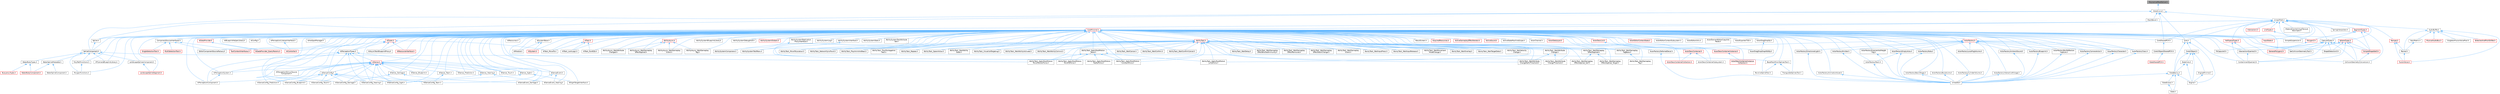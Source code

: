 digraph "PolynomialRootSolver.h"
{
 // INTERACTIVE_SVG=YES
 // LATEX_PDF_SIZE
  bgcolor="transparent";
  edge [fontname=Helvetica,fontsize=10,labelfontname=Helvetica,labelfontsize=10];
  node [fontname=Helvetica,fontsize=10,shape=box,height=0.2,width=0.4];
  Node1 [id="Node000001",label="PolynomialRootSolver.h",height=0.2,width=0.4,color="gray40", fillcolor="grey60", style="filled", fontcolor="black",tooltip=" "];
  Node1 -> Node2 [id="edge1_Node000001_Node000002",dir="back",color="steelblue1",style="solid",tooltip=" "];
  Node2 [id="Node000002",label="InterpCurve.h",height=0.2,width=0.4,color="grey40", fillcolor="white", style="filled",URL="$d2/d1c/InterpCurve_8h.html",tooltip=" "];
  Node2 -> Node3 [id="edge2_Node000002_Node000003",dir="back",color="steelblue1",style="solid",tooltip=" "];
  Node3 [id="Node000003",label="Core.h",height=0.2,width=0.4,color="grey40", fillcolor="white", style="filled",URL="$d6/dd7/Core_8h.html",tooltip=" "];
  Node3 -> Node4 [id="edge3_Node000003_Node000004",dir="back",color="steelblue1",style="solid",tooltip=" "];
  Node4 [id="Node000004",label="CoreUObject.h",height=0.2,width=0.4,color="grey40", fillcolor="white", style="filled",URL="$d0/ded/CoreUObject_8h.html",tooltip=" "];
  Node4 -> Node5 [id="edge4_Node000004_Node000005",dir="back",color="steelblue1",style="solid",tooltip=" "];
  Node5 [id="Node000005",label="Engine.h",height=0.2,width=0.4,color="grey40", fillcolor="white", style="filled",URL="$d1/d34/Public_2Engine_8h.html",tooltip=" "];
  Node4 -> Node6 [id="edge5_Node000004_Node000006",dir="back",color="steelblue1",style="solid",tooltip=" "];
  Node6 [id="Node000006",label="EngineMinimal.h",height=0.2,width=0.4,color="grey40", fillcolor="white", style="filled",URL="$d0/d2c/EngineMinimal_8h.html",tooltip=" "];
  Node6 -> Node5 [id="edge6_Node000006_Node000005",dir="back",color="steelblue1",style="solid",tooltip=" "];
  Node4 -> Node7 [id="edge7_Node000004_Node000007",dir="back",color="steelblue1",style="solid",tooltip=" "];
  Node7 [id="Node000007",label="SlateBasics.h",height=0.2,width=0.4,color="grey40", fillcolor="white", style="filled",URL="$da/d2f/SlateBasics_8h.html",tooltip=" "];
  Node7 -> Node5 [id="edge8_Node000007_Node000005",dir="back",color="steelblue1",style="solid",tooltip=" "];
  Node7 -> Node8 [id="edge9_Node000007_Node000008",dir="back",color="steelblue1",style="solid",tooltip=" "];
  Node8 [id="Node000008",label="Slate.h",height=0.2,width=0.4,color="grey40", fillcolor="white", style="filled",URL="$d2/dc0/Slate_8h.html",tooltip=" "];
  Node7 -> Node9 [id="edge10_Node000007_Node000009",dir="back",color="steelblue1",style="solid",tooltip=" "];
  Node9 [id="Node000009",label="SlateExtras.h",height=0.2,width=0.4,color="grey40", fillcolor="white", style="filled",URL="$d8/dec/SlateExtras_8h.html",tooltip=" "];
  Node9 -> Node8 [id="edge11_Node000009_Node000008",dir="back",color="steelblue1",style="solid",tooltip=" "];
  Node7 -> Node10 [id="edge12_Node000007_Node000010",dir="back",color="steelblue1",style="solid",tooltip=" "];
  Node10 [id="Node000010",label="UnrealEd.h",height=0.2,width=0.4,color="grey40", fillcolor="white", style="filled",URL="$d2/d5f/UnrealEd_8h.html",tooltip=" "];
  Node4 -> Node11 [id="edge13_Node000004_Node000011",dir="back",color="steelblue1",style="solid",tooltip=" "];
  Node11 [id="Node000011",label="SlateCore.h",height=0.2,width=0.4,color="grey40", fillcolor="white", style="filled",URL="$dc/d03/SlateCore_8h.html",tooltip=" "];
  Node11 -> Node5 [id="edge14_Node000011_Node000005",dir="back",color="steelblue1",style="solid",tooltip=" "];
  Node11 -> Node7 [id="edge15_Node000011_Node000007",dir="back",color="steelblue1",style="solid",tooltip=" "];
  Node3 -> Node5 [id="edge16_Node000003_Node000005",dir="back",color="steelblue1",style="solid",tooltip=" "];
  Node3 -> Node7 [id="edge17_Node000003_Node000007",dir="back",color="steelblue1",style="solid",tooltip=" "];
  Node2 -> Node12 [id="edge18_Node000002_Node000012",dir="back",color="steelblue1",style="solid",tooltip=" "];
  Node12 [id="Node000012",label="CoreSharedPCH.h",height=0.2,width=0.4,color="grey40", fillcolor="white", style="filled",URL="$d8/de5/CoreSharedPCH_8h.html",tooltip=" "];
  Node12 -> Node13 [id="edge19_Node000012_Node000013",dir="back",color="steelblue1",style="solid",tooltip=" "];
  Node13 [id="Node000013",label="CoreUObjectSharedPCH.h",height=0.2,width=0.4,color="grey40", fillcolor="white", style="filled",URL="$de/d2f/CoreUObjectSharedPCH_8h.html",tooltip=" "];
  Node13 -> Node14 [id="edge20_Node000013_Node000014",dir="back",color="steelblue1",style="solid",tooltip=" "];
  Node14 [id="Node000014",label="SlateSharedPCH.h",height=0.2,width=0.4,color="red", fillcolor="#FFF0F0", style="filled",URL="$d1/dfc/SlateSharedPCH_8h.html",tooltip=" "];
  Node2 -> Node17 [id="edge21_Node000002_Node000017",dir="back",color="steelblue1",style="solid",tooltip=" "];
  Node17 [id="Node000017",label="MeshBevel.h",height=0.2,width=0.4,color="grey40", fillcolor="white", style="filled",URL="$de/d89/MeshBevel_8h.html",tooltip=" "];
  Node2 -> Node18 [id="edge22_Node000002_Node000018",dir="back",color="steelblue1",style="solid",tooltip=" "];
  Node18 [id="Node000018",label="Spline.h",height=0.2,width=0.4,color="grey40", fillcolor="white", style="filled",URL="$dc/d67/Spline_8h.html",tooltip=" "];
  Node18 -> Node19 [id="edge23_Node000018_Node000019",dir="back",color="steelblue1",style="solid",tooltip=" "];
  Node19 [id="Node000019",label="SplineComponent.h",height=0.2,width=0.4,color="grey40", fillcolor="white", style="filled",URL="$d3/d00/SplineComponent_8h.html",tooltip=" "];
  Node19 -> Node20 [id="edge24_Node000019_Node000020",dir="back",color="steelblue1",style="solid",tooltip=" "];
  Node20 [id="Node000020",label="BaseMeshFromSplinesTool.h",height=0.2,width=0.4,color="grey40", fillcolor="white", style="filled",URL="$da/d31/BaseMeshFromSplinesTool_8h.html",tooltip=" "];
  Node20 -> Node21 [id="edge25_Node000020_Node000021",dir="back",color="steelblue1",style="solid",tooltip=" "];
  Node21 [id="Node000021",label="RevolveSplineTool.h",height=0.2,width=0.4,color="grey40", fillcolor="white", style="filled",URL="$d3/d36/RevolveSplineTool_8h.html",tooltip=" "];
  Node20 -> Node22 [id="edge26_Node000020_Node000022",dir="back",color="steelblue1",style="solid",tooltip=" "];
  Node22 [id="Node000022",label="TriangulateSplinesTool.h",height=0.2,width=0.4,color="grey40", fillcolor="white", style="filled",URL="$d9/de6/TriangulateSplinesTool_8h.html",tooltip=" "];
  Node19 -> Node23 [id="edge27_Node000019_Node000023",dir="back",color="steelblue1",style="solid",tooltip=" "];
  Node23 [id="Node000023",label="LandscapeSplinesComponent.h",height=0.2,width=0.4,color="grey40", fillcolor="white", style="filled",URL="$d4/d7e/LandscapeSplinesComponent_8h.html",tooltip=" "];
  Node23 -> Node24 [id="edge28_Node000023_Node000024",dir="back",color="steelblue1",style="solid",tooltip=" "];
  Node24 [id="Node000024",label="LandscapeSplineSegment.h",height=0.2,width=0.4,color="red", fillcolor="#FFF0F0", style="filled",URL="$d4/d8d/LandscapeSplineSegment_8h.html",tooltip=" "];
  Node19 -> Node26 [id="edge29_Node000019_Node000026",dir="back",color="steelblue1",style="solid",tooltip=" "];
  Node26 [id="Node000026",label="PolyPathFunctions.h",height=0.2,width=0.4,color="grey40", fillcolor="white", style="filled",URL="$d6/d49/PolyPathFunctions_8h.html",tooltip=" "];
  Node26 -> Node27 [id="edge30_Node000026_Node000027",dir="back",color="steelblue1",style="solid",tooltip=" "];
  Node27 [id="Node000027",label="PolygonFunctions.h",height=0.2,width=0.4,color="grey40", fillcolor="white", style="filled",URL="$de/d54/PolygonFunctions_8h.html",tooltip=" "];
  Node19 -> Node27 [id="edge31_Node000019_Node000027",dir="back",color="steelblue1",style="solid",tooltip=" "];
  Node19 -> Node28 [id="edge32_Node000019_Node000028",dir="back",color="steelblue1",style="solid",tooltip=" "];
  Node28 [id="Node000028",label="VPCameraBlueprintLibrary.h",height=0.2,width=0.4,color="grey40", fillcolor="white", style="filled",URL="$dc/dae/VPCameraBlueprintLibrary_8h.html",tooltip=" "];
  Node19 -> Node29 [id="edge33_Node000019_Node000029",dir="back",color="steelblue1",style="solid",tooltip=" "];
  Node29 [id="Node000029",label="WaterBodyTypes.h",height=0.2,width=0.4,color="grey40", fillcolor="white", style="filled",URL="$d6/d20/WaterBodyTypes_8h.html",tooltip=" "];
  Node29 -> Node30 [id="edge34_Node000029_Node000030",dir="back",color="steelblue1",style="solid",tooltip=" "];
  Node30 [id="Node000030",label="BuoyancyTypes.h",height=0.2,width=0.4,color="red", fillcolor="#FFF0F0", style="filled",URL="$d1/d80/BuoyancyTypes_8h.html",tooltip=" "];
  Node29 -> Node34 [id="edge35_Node000029_Node000034",dir="back",color="steelblue1",style="solid",tooltip=" "];
  Node34 [id="Node000034",label="WaterBodyComponent.h",height=0.2,width=0.4,color="red", fillcolor="#FFF0F0", style="filled",URL="$db/d59/WaterBodyComponent_8h.html",tooltip=" "];
  Node19 -> Node47 [id="edge36_Node000019_Node000047",dir="back",color="steelblue1",style="solid",tooltip=" "];
  Node47 [id="Node000047",label="WaterSplineMetadata.h",height=0.2,width=0.4,color="grey40", fillcolor="white", style="filled",URL="$d5/dd8/WaterSplineMetadata_8h.html",tooltip=" "];
  Node47 -> Node34 [id="edge37_Node000047_Node000034",dir="back",color="steelblue1",style="solid",tooltip=" "];
  Node47 -> Node48 [id="edge38_Node000047_Node000048",dir="back",color="steelblue1",style="solid",tooltip=" "];
  Node48 [id="Node000048",label="WaterSplineComponent.h",height=0.2,width=0.4,color="grey40", fillcolor="white", style="filled",URL="$dc/d9a/WaterSplineComponent_8h.html",tooltip=" "];
  Node2 -> Node19 [id="edge39_Node000002_Node000019",dir="back",color="steelblue1",style="solid",tooltip=" "];
  Node2 -> Node49 [id="edge40_Node000002_Node000049",dir="back",color="steelblue1",style="solid",tooltip=" "];
  Node49 [id="Node000049",label="UnrealMath.h",height=0.2,width=0.4,color="grey40", fillcolor="white", style="filled",URL="$d8/db2/UnrealMath_8h.html",tooltip=" "];
  Node49 -> Node50 [id="edge41_Node000049_Node000050",dir="back",color="steelblue1",style="solid",tooltip=" "];
  Node50 [id="Node000050",label="AudioBuffer.h",height=0.2,width=0.4,color="grey40", fillcolor="white", style="filled",URL="$d7/da7/AudioBuffer_8h.html",tooltip=" "];
  Node50 -> Node51 [id="edge42_Node000050_Node000051",dir="back",color="steelblue1",style="solid",tooltip=" "];
  Node51 [id="Node000051",label="FusionVoice.h",height=0.2,width=0.4,color="red", fillcolor="#FFF0F0", style="filled",URL="$d2/dca/FusionVoice_8h.html",tooltip=" "];
  Node50 -> Node54 [id="edge43_Node000050_Node000054",dir="back",color="steelblue1",style="solid",tooltip=" "];
  Node54 [id="Node000054",label="GainMatrix.h",height=0.2,width=0.4,color="grey40", fillcolor="white", style="filled",URL="$d0/d14/GainMatrix_8h.html",tooltip=" "];
  Node54 -> Node55 [id="edge44_Node000054_Node000055",dir="back",color="steelblue1",style="solid",tooltip=" "];
  Node55 [id="Node000055",label="Panner.h",height=0.2,width=0.4,color="grey40", fillcolor="white", style="filled",URL="$dc/dea/Panner_8h.html",tooltip=" "];
  Node55 -> Node51 [id="edge45_Node000055_Node000051",dir="back",color="steelblue1",style="solid",tooltip=" "];
  Node50 -> Node56 [id="edge46_Node000050_Node000056",dir="back",color="steelblue1",style="solid",tooltip=" "];
  Node56 [id="Node000056",label="MusicalAudioBus.h",height=0.2,width=0.4,color="red", fillcolor="#FFF0F0", style="filled",URL="$d4/d5c/MusicalAudioBus_8h.html",tooltip=" "];
  Node50 -> Node55 [id="edge47_Node000050_Node000055",dir="back",color="steelblue1",style="solid",tooltip=" "];
  Node50 -> Node53 [id="edge48_Node000050_Node000053",dir="back",color="steelblue1",style="solid",tooltip=" "];
  Node53 [id="Node000053",label="SingletonFusionVoicePool.h",height=0.2,width=0.4,color="grey40", fillcolor="white", style="filled",URL="$d3/da3/SingletonFusionVoicePool_8h.html",tooltip=" "];
  Node50 -> Node59 [id="edge49_Node000050_Node000059",dir="back",color="steelblue1",style="solid",tooltip=" "];
  Node59 [id="Node000059",label="StretcherAndPitchShifter.h",height=0.2,width=0.4,color="red", fillcolor="#FFF0F0", style="filled",URL="$da/d13/StretcherAndPitchShifter_8h.html",tooltip=" "];
  Node49 -> Node64 [id="edge50_Node000049_Node000064",dir="back",color="steelblue1",style="solid",tooltip=" "];
  Node64 [id="Node000064",label="CapsuleTypes.h",height=0.2,width=0.4,color="grey40", fillcolor="white", style="filled",URL="$de/dcd/CapsuleTypes_8h.html",tooltip=" "];
  Node64 -> Node65 [id="edge51_Node000064_Node000065",dir="back",color="steelblue1",style="solid",tooltip=" "];
  Node65 [id="Node000065",label="CollisionGeometryConversion.h",height=0.2,width=0.4,color="grey40", fillcolor="white", style="filled",URL="$df/d0d/CollisionGeometryConversion_8h.html",tooltip=" "];
  Node64 -> Node66 [id="edge52_Node000064_Node000066",dir="back",color="steelblue1",style="solid",tooltip=" "];
  Node66 [id="Node000066",label="ContainmentQueries3.h",height=0.2,width=0.4,color="grey40", fillcolor="white", style="filled",URL="$d5/dc8/ContainmentQueries3_8h.html",tooltip=" "];
  Node64 -> Node67 [id="edge53_Node000064_Node000067",dir="back",color="steelblue1",style="solid",tooltip=" "];
  Node67 [id="Node000067",label="FitCapsule3.h",height=0.2,width=0.4,color="grey40", fillcolor="white", style="filled",URL="$d7/d15/FitCapsule3_8h.html",tooltip=" "];
  Node64 -> Node68 [id="edge54_Node000064_Node000068",dir="back",color="steelblue1",style="solid",tooltip=" "];
  Node68 [id="Node000068",label="IntersectionQueries3.h",height=0.2,width=0.4,color="grey40", fillcolor="white", style="filled",URL="$d6/d34/IntersectionQueries3_8h.html",tooltip=" "];
  Node68 -> Node66 [id="edge55_Node000068_Node000066",dir="back",color="steelblue1",style="solid",tooltip=" "];
  Node64 -> Node69 [id="edge56_Node000064_Node000069",dir="back",color="steelblue1",style="solid",tooltip=" "];
  Node69 [id="Node000069",label="SetCollisionGeometryTool.h",height=0.2,width=0.4,color="grey40", fillcolor="white", style="filled",URL="$d0/de6/SetCollisionGeometryTool_8h.html",tooltip=" "];
  Node64 -> Node70 [id="edge57_Node000064_Node000070",dir="back",color="steelblue1",style="solid",tooltip=" "];
  Node70 [id="Node000070",label="ShapeDetection3.h",height=0.2,width=0.4,color="grey40", fillcolor="white", style="filled",URL="$de/d18/ShapeDetection3_8h.html",tooltip=" "];
  Node64 -> Node71 [id="edge58_Node000064_Node000071",dir="back",color="steelblue1",style="solid",tooltip=" "];
  Node71 [id="Node000071",label="SimpleShapeSet3.h",height=0.2,width=0.4,color="red", fillcolor="#FFF0F0", style="filled",URL="$dc/ddb/SimpleShapeSet3_8h.html",tooltip=" "];
  Node71 -> Node65 [id="edge59_Node000071_Node000065",dir="back",color="steelblue1",style="solid",tooltip=" "];
  Node49 -> Node94 [id="edge60_Node000049_Node000094",dir="back",color="steelblue1",style="solid",tooltip=" "];
  Node94 [id="Node000094",label="ComponentSourceInterfaces.h",height=0.2,width=0.4,color="grey40", fillcolor="white", style="filled",URL="$d0/d45/ComponentSourceInterfaces_8h.html",tooltip=" "];
  Node94 -> Node95 [id="edge61_Node000094_Node000095",dir="back",color="steelblue1",style="solid",tooltip=" "];
  Node95 [id="Node000095",label="EditorComponentSourceFactory.h",height=0.2,width=0.4,color="grey40", fillcolor="white", style="filled",URL="$d4/d35/EditorComponentSourceFactory_8h.html",tooltip=" "];
  Node94 -> Node96 [id="edge62_Node000094_Node000096",dir="back",color="steelblue1",style="solid",tooltip=" "];
  Node96 [id="Node000096",label="MultiSelectionTool.h",height=0.2,width=0.4,color="red", fillcolor="#FFF0F0", style="filled",URL="$d6/dc9/MultiSelectionTool_8h.html",tooltip=" "];
  Node94 -> Node121 [id="edge63_Node000094_Node000121",dir="back",color="steelblue1",style="solid",tooltip=" "];
  Node121 [id="Node000121",label="SingleSelectionTool.h",height=0.2,width=0.4,color="red", fillcolor="#FFF0F0", style="filled",URL="$de/def/SingleSelectionTool_8h.html",tooltip=" "];
  Node94 -> Node161 [id="edge64_Node000094_Node000161",dir="back",color="steelblue1",style="solid",tooltip=" "];
  Node161 [id="Node000161",label="ToolContextInterfaces.h",height=0.2,width=0.4,color="red", fillcolor="#FFF0F0", style="filled",URL="$dd/d61/ToolContextInterfaces_8h.html",tooltip=" "];
  Node49 -> Node3 [id="edge65_Node000049_Node000003",dir="back",color="steelblue1",style="solid",tooltip=" "];
  Node49 -> Node315 [id="edge66_Node000049_Node000315",dir="back",color="steelblue1",style="solid",tooltip=" "];
  Node315 [id="Node000315",label="CoreMinimal.h",height=0.2,width=0.4,color="red", fillcolor="#FFF0F0", style="filled",URL="$d7/d67/CoreMinimal_8h.html",tooltip=" "];
  Node315 -> Node316 [id="edge67_Node000315_Node000316",dir="back",color="steelblue1",style="solid",tooltip=" "];
  Node316 [id="Node000316",label="AIAsyncTaskBlueprintProxy.h",height=0.2,width=0.4,color="grey40", fillcolor="white", style="filled",URL="$db/d07/AIAsyncTaskBlueprintProxy_8h.html",tooltip=" "];
  Node315 -> Node317 [id="edge68_Node000315_Node000317",dir="back",color="steelblue1",style="solid",tooltip=" "];
  Node317 [id="Node000317",label="AIBlueprintHelperLibrary.h",height=0.2,width=0.4,color="grey40", fillcolor="white", style="filled",URL="$dc/d00/AIBlueprintHelperLibrary_8h.html",tooltip=" "];
  Node315 -> Node318 [id="edge69_Node000315_Node000318",dir="back",color="steelblue1",style="solid",tooltip=" "];
  Node318 [id="Node000318",label="AIConfig.h",height=0.2,width=0.4,color="grey40", fillcolor="white", style="filled",URL="$da/da3/AIConfig_8h.html",tooltip=" "];
  Node315 -> Node319 [id="edge70_Node000315_Node000319",dir="back",color="steelblue1",style="solid",tooltip=" "];
  Node319 [id="Node000319",label="AIController.h",height=0.2,width=0.4,color="red", fillcolor="#FFF0F0", style="filled",URL="$d7/dd8/AIController_8h.html",tooltip=" "];
  Node315 -> Node322 [id="edge71_Node000315_Node000322",dir="back",color="steelblue1",style="solid",tooltip=" "];
  Node322 [id="Node000322",label="AIDataProvider.h",height=0.2,width=0.4,color="red", fillcolor="#FFF0F0", style="filled",URL="$dd/d5b/AIDataProvider_8h.html",tooltip=" "];
  Node322 -> Node323 [id="edge72_Node000322_Node000323",dir="back",color="steelblue1",style="solid",tooltip=" "];
  Node323 [id="Node000323",label="AIDataProvider_QueryParams.h",height=0.2,width=0.4,color="red", fillcolor="#FFF0F0", style="filled",URL="$d3/dd9/AIDataProvider__QueryParams_8h.html",tooltip=" "];
  Node315 -> Node323 [id="edge73_Node000315_Node000323",dir="back",color="steelblue1",style="solid",tooltip=" "];
  Node315 -> Node333 [id="edge74_Node000315_Node000333",dir="back",color="steelblue1",style="solid",tooltip=" "];
  Node333 [id="Node000333",label="AIHotSpotManager.h",height=0.2,width=0.4,color="grey40", fillcolor="white", style="filled",URL="$da/d1d/AIHotSpotManager_8h.html",tooltip=" "];
  Node315 -> Node334 [id="edge75_Node000315_Node000334",dir="back",color="steelblue1",style="solid",tooltip=" "];
  Node334 [id="Node000334",label="AIModule.h",height=0.2,width=0.4,color="grey40", fillcolor="white", style="filled",URL="$d9/df1/AIModule_8h.html",tooltip=" "];
  Node315 -> Node335 [id="edge76_Node000315_Node000335",dir="back",color="steelblue1",style="solid",tooltip=" "];
  Node335 [id="Node000335",label="AIPerceptionComponent.h",height=0.2,width=0.4,color="grey40", fillcolor="white", style="filled",URL="$d6/d0a/AIPerceptionComponent_8h.html",tooltip=" "];
  Node315 -> Node336 [id="edge77_Node000315_Node000336",dir="back",color="steelblue1",style="solid",tooltip=" "];
  Node336 [id="Node000336",label="AIPerceptionListenerInterface.h",height=0.2,width=0.4,color="grey40", fillcolor="white", style="filled",URL="$d4/dd7/AIPerceptionListenerInterface_8h.html",tooltip=" "];
  Node336 -> Node319 [id="edge78_Node000336_Node000319",dir="back",color="steelblue1",style="solid",tooltip=" "];
  Node315 -> Node337 [id="edge79_Node000315_Node000337",dir="back",color="steelblue1",style="solid",tooltip=" "];
  Node337 [id="Node000337",label="AIPerceptionStimuliSource\lComponent.h",height=0.2,width=0.4,color="grey40", fillcolor="white", style="filled",URL="$df/da3/AIPerceptionStimuliSourceComponent_8h.html",tooltip=" "];
  Node315 -> Node338 [id="edge80_Node000315_Node000338",dir="back",color="steelblue1",style="solid",tooltip=" "];
  Node338 [id="Node000338",label="AIPerceptionSystem.h",height=0.2,width=0.4,color="grey40", fillcolor="white", style="filled",URL="$d0/d08/AIPerceptionSystem_8h.html",tooltip=" "];
  Node338 -> Node335 [id="edge81_Node000338_Node000335",dir="back",color="steelblue1",style="solid",tooltip=" "];
  Node315 -> Node339 [id="edge82_Node000315_Node000339",dir="back",color="steelblue1",style="solid",tooltip=" "];
  Node339 [id="Node000339",label="AIPerceptionTypes.h",height=0.2,width=0.4,color="grey40", fillcolor="white", style="filled",URL="$de/d00/AIPerceptionTypes_8h.html",tooltip=" "];
  Node339 -> Node335 [id="edge83_Node000339_Node000335",dir="back",color="steelblue1",style="solid",tooltip=" "];
  Node339 -> Node338 [id="edge84_Node000339_Node000338",dir="back",color="steelblue1",style="solid",tooltip=" "];
  Node339 -> Node340 [id="edge85_Node000339_Node000340",dir="back",color="steelblue1",style="solid",tooltip=" "];
  Node340 [id="Node000340",label="AISense.h",height=0.2,width=0.4,color="red", fillcolor="#FFF0F0", style="filled",URL="$d3/dbd/AISense_8h.html",tooltip=" "];
  Node340 -> Node335 [id="edge86_Node000340_Node000335",dir="back",color="steelblue1",style="solid",tooltip=" "];
  Node340 -> Node337 [id="edge87_Node000340_Node000337",dir="back",color="steelblue1",style="solid",tooltip=" "];
  Node340 -> Node338 [id="edge88_Node000340_Node000338",dir="back",color="steelblue1",style="solid",tooltip=" "];
  Node340 -> Node341 [id="edge89_Node000340_Node000341",dir="back",color="steelblue1",style="solid",tooltip=" "];
  Node341 [id="Node000341",label="AISenseConfig.h",height=0.2,width=0.4,color="grey40", fillcolor="white", style="filled",URL="$d4/d73/AISenseConfig_8h.html",tooltip=" "];
  Node341 -> Node342 [id="edge90_Node000341_Node000342",dir="back",color="steelblue1",style="solid",tooltip=" "];
  Node342 [id="Node000342",label="AISenseConfig_Blueprint.h",height=0.2,width=0.4,color="grey40", fillcolor="white", style="filled",URL="$d7/ddf/AISenseConfig__Blueprint_8h.html",tooltip=" "];
  Node341 -> Node343 [id="edge91_Node000341_Node000343",dir="back",color="steelblue1",style="solid",tooltip=" "];
  Node343 [id="Node000343",label="AISenseConfig_Damage.h",height=0.2,width=0.4,color="grey40", fillcolor="white", style="filled",URL="$d4/d13/AISenseConfig__Damage_8h.html",tooltip=" "];
  Node341 -> Node344 [id="edge92_Node000341_Node000344",dir="back",color="steelblue1",style="solid",tooltip=" "];
  Node344 [id="Node000344",label="AISenseConfig_Hearing.h",height=0.2,width=0.4,color="grey40", fillcolor="white", style="filled",URL="$df/d81/AISenseConfig__Hearing_8h.html",tooltip=" "];
  Node341 -> Node345 [id="edge93_Node000341_Node000345",dir="back",color="steelblue1",style="solid",tooltip=" "];
  Node345 [id="Node000345",label="AISenseConfig_Prediction.h",height=0.2,width=0.4,color="grey40", fillcolor="white", style="filled",URL="$d2/d6e/AISenseConfig__Prediction_8h.html",tooltip=" "];
  Node341 -> Node346 [id="edge94_Node000341_Node000346",dir="back",color="steelblue1",style="solid",tooltip=" "];
  Node346 [id="Node000346",label="AISenseConfig_Sight.h",height=0.2,width=0.4,color="grey40", fillcolor="white", style="filled",URL="$d7/d17/AISenseConfig__Sight_8h.html",tooltip=" "];
  Node341 -> Node347 [id="edge95_Node000341_Node000347",dir="back",color="steelblue1",style="solid",tooltip=" "];
  Node347 [id="Node000347",label="AISenseConfig_Team.h",height=0.2,width=0.4,color="grey40", fillcolor="white", style="filled",URL="$dc/daf/AISenseConfig__Team_8h.html",tooltip=" "];
  Node341 -> Node348 [id="edge96_Node000341_Node000348",dir="back",color="steelblue1",style="solid",tooltip=" "];
  Node348 [id="Node000348",label="AISenseConfig_Touch.h",height=0.2,width=0.4,color="grey40", fillcolor="white", style="filled",URL="$df/d3a/AISenseConfig__Touch_8h.html",tooltip=" "];
  Node340 -> Node342 [id="edge97_Node000340_Node000342",dir="back",color="steelblue1",style="solid",tooltip=" "];
  Node340 -> Node343 [id="edge98_Node000340_Node000343",dir="back",color="steelblue1",style="solid",tooltip=" "];
  Node340 -> Node344 [id="edge99_Node000340_Node000344",dir="back",color="steelblue1",style="solid",tooltip=" "];
  Node340 -> Node345 [id="edge100_Node000340_Node000345",dir="back",color="steelblue1",style="solid",tooltip=" "];
  Node340 -> Node346 [id="edge101_Node000340_Node000346",dir="back",color="steelblue1",style="solid",tooltip=" "];
  Node340 -> Node347 [id="edge102_Node000340_Node000347",dir="back",color="steelblue1",style="solid",tooltip=" "];
  Node340 -> Node348 [id="edge103_Node000340_Node000348",dir="back",color="steelblue1",style="solid",tooltip=" "];
  Node340 -> Node349 [id="edge104_Node000340_Node000349",dir="back",color="steelblue1",style="solid",tooltip=" "];
  Node349 [id="Node000349",label="AISense_Blueprint.h",height=0.2,width=0.4,color="grey40", fillcolor="white", style="filled",URL="$d6/d30/AISense__Blueprint_8h.html",tooltip=" "];
  Node340 -> Node350 [id="edge105_Node000340_Node000350",dir="back",color="steelblue1",style="solid",tooltip=" "];
  Node350 [id="Node000350",label="AISense_Damage.h",height=0.2,width=0.4,color="grey40", fillcolor="white", style="filled",URL="$dd/d37/AISense__Damage_8h.html",tooltip=" "];
  Node350 -> Node343 [id="edge106_Node000350_Node000343",dir="back",color="steelblue1",style="solid",tooltip=" "];
  Node350 -> Node351 [id="edge107_Node000350_Node000351",dir="back",color="steelblue1",style="solid",tooltip=" "];
  Node351 [id="Node000351",label="AISenseEvent_Damage.h",height=0.2,width=0.4,color="grey40", fillcolor="white", style="filled",URL="$db/d23/AISenseEvent__Damage_8h.html",tooltip=" "];
  Node340 -> Node352 [id="edge108_Node000340_Node000352",dir="back",color="steelblue1",style="solid",tooltip=" "];
  Node352 [id="Node000352",label="AISense_Hearing.h",height=0.2,width=0.4,color="grey40", fillcolor="white", style="filled",URL="$dc/d03/AISense__Hearing_8h.html",tooltip=" "];
  Node352 -> Node344 [id="edge109_Node000352_Node000344",dir="back",color="steelblue1",style="solid",tooltip=" "];
  Node352 -> Node353 [id="edge110_Node000352_Node000353",dir="back",color="steelblue1",style="solid",tooltip=" "];
  Node353 [id="Node000353",label="AISenseEvent_Hearing.h",height=0.2,width=0.4,color="grey40", fillcolor="white", style="filled",URL="$df/d3a/AISenseEvent__Hearing_8h.html",tooltip=" "];
  Node340 -> Node354 [id="edge111_Node000340_Node000354",dir="back",color="steelblue1",style="solid",tooltip=" "];
  Node354 [id="Node000354",label="AISense_Prediction.h",height=0.2,width=0.4,color="grey40", fillcolor="white", style="filled",URL="$d4/de0/AISense__Prediction_8h.html",tooltip=" "];
  Node340 -> Node355 [id="edge112_Node000340_Node000355",dir="back",color="steelblue1",style="solid",tooltip=" "];
  Node355 [id="Node000355",label="AISense_Sight.h",height=0.2,width=0.4,color="grey40", fillcolor="white", style="filled",URL="$d7/d6f/AISense__Sight_8h.html",tooltip=" "];
  Node355 -> Node346 [id="edge113_Node000355_Node000346",dir="back",color="steelblue1",style="solid",tooltip=" "];
  Node355 -> Node356 [id="edge114_Node000355_Node000356",dir="back",color="steelblue1",style="solid",tooltip=" "];
  Node356 [id="Node000356",label="AISightTargetInterface.h",height=0.2,width=0.4,color="grey40", fillcolor="white", style="filled",URL="$d0/dd7/AISightTargetInterface_8h.html",tooltip=" "];
  Node340 -> Node357 [id="edge115_Node000340_Node000357",dir="back",color="steelblue1",style="solid",tooltip=" "];
  Node357 [id="Node000357",label="AISense_Team.h",height=0.2,width=0.4,color="grey40", fillcolor="white", style="filled",URL="$d7/d7a/AISense__Team_8h.html",tooltip=" "];
  Node357 -> Node347 [id="edge116_Node000357_Node000347",dir="back",color="steelblue1",style="solid",tooltip=" "];
  Node340 -> Node358 [id="edge117_Node000340_Node000358",dir="back",color="steelblue1",style="solid",tooltip=" "];
  Node358 [id="Node000358",label="AISense_Touch.h",height=0.2,width=0.4,color="grey40", fillcolor="white", style="filled",URL="$d6/db4/AISense__Touch_8h.html",tooltip=" "];
  Node339 -> Node341 [id="edge118_Node000339_Node000341",dir="back",color="steelblue1",style="solid",tooltip=" "];
  Node339 -> Node344 [id="edge119_Node000339_Node000344",dir="back",color="steelblue1",style="solid",tooltip=" "];
  Node339 -> Node346 [id="edge120_Node000339_Node000346",dir="back",color="steelblue1",style="solid",tooltip=" "];
  Node339 -> Node359 [id="edge121_Node000339_Node000359",dir="back",color="steelblue1",style="solid",tooltip=" "];
  Node359 [id="Node000359",label="AISenseEvent.h",height=0.2,width=0.4,color="grey40", fillcolor="white", style="filled",URL="$de/d44/AISenseEvent_8h.html",tooltip=" "];
  Node359 -> Node351 [id="edge122_Node000359_Node000351",dir="back",color="steelblue1",style="solid",tooltip=" "];
  Node359 -> Node353 [id="edge123_Node000359_Node000353",dir="back",color="steelblue1",style="solid",tooltip=" "];
  Node315 -> Node360 [id="edge124_Node000315_Node000360",dir="back",color="steelblue1",style="solid",tooltip=" "];
  Node360 [id="Node000360",label="AIResourceInterface.h",height=0.2,width=0.4,color="red", fillcolor="#FFF0F0", style="filled",URL="$dd/d0d/AIResourceInterface_8h.html",tooltip=" "];
  Node315 -> Node417 [id="edge125_Node000315_Node000417",dir="back",color="steelblue1",style="solid",tooltip=" "];
  Node417 [id="Node000417",label="AIResources.h",height=0.2,width=0.4,color="grey40", fillcolor="white", style="filled",URL="$d9/db0/AIResources_8h.html",tooltip=" "];
  Node315 -> Node340 [id="edge126_Node000315_Node000340",dir="back",color="steelblue1",style="solid",tooltip=" "];
  Node315 -> Node341 [id="edge127_Node000315_Node000341",dir="back",color="steelblue1",style="solid",tooltip=" "];
  Node315 -> Node342 [id="edge128_Node000315_Node000342",dir="back",color="steelblue1",style="solid",tooltip=" "];
  Node315 -> Node343 [id="edge129_Node000315_Node000343",dir="back",color="steelblue1",style="solid",tooltip=" "];
  Node315 -> Node344 [id="edge130_Node000315_Node000344",dir="back",color="steelblue1",style="solid",tooltip=" "];
  Node315 -> Node345 [id="edge131_Node000315_Node000345",dir="back",color="steelblue1",style="solid",tooltip=" "];
  Node315 -> Node346 [id="edge132_Node000315_Node000346",dir="back",color="steelblue1",style="solid",tooltip=" "];
  Node315 -> Node347 [id="edge133_Node000315_Node000347",dir="back",color="steelblue1",style="solid",tooltip=" "];
  Node315 -> Node348 [id="edge134_Node000315_Node000348",dir="back",color="steelblue1",style="solid",tooltip=" "];
  Node315 -> Node359 [id="edge135_Node000315_Node000359",dir="back",color="steelblue1",style="solid",tooltip=" "];
  Node315 -> Node351 [id="edge136_Node000315_Node000351",dir="back",color="steelblue1",style="solid",tooltip=" "];
  Node315 -> Node353 [id="edge137_Node000315_Node000353",dir="back",color="steelblue1",style="solid",tooltip=" "];
  Node315 -> Node349 [id="edge138_Node000315_Node000349",dir="back",color="steelblue1",style="solid",tooltip=" "];
  Node315 -> Node350 [id="edge139_Node000315_Node000350",dir="back",color="steelblue1",style="solid",tooltip=" "];
  Node315 -> Node352 [id="edge140_Node000315_Node000352",dir="back",color="steelblue1",style="solid",tooltip=" "];
  Node315 -> Node354 [id="edge141_Node000315_Node000354",dir="back",color="steelblue1",style="solid",tooltip=" "];
  Node315 -> Node355 [id="edge142_Node000315_Node000355",dir="back",color="steelblue1",style="solid",tooltip=" "];
  Node315 -> Node357 [id="edge143_Node000315_Node000357",dir="back",color="steelblue1",style="solid",tooltip=" "];
  Node315 -> Node358 [id="edge144_Node000315_Node000358",dir="back",color="steelblue1",style="solid",tooltip=" "];
  Node315 -> Node356 [id="edge145_Node000315_Node000356",dir="back",color="steelblue1",style="solid",tooltip=" "];
  Node315 -> Node418 [id="edge146_Node000315_Node000418",dir="back",color="steelblue1",style="solid",tooltip=" "];
  Node418 [id="Node000418",label="AISystem.h",height=0.2,width=0.4,color="red", fillcolor="#FFF0F0", style="filled",URL="$d0/d71/AISystem_8h.html",tooltip=" "];
  Node315 -> Node423 [id="edge147_Node000315_Node000423",dir="back",color="steelblue1",style="solid",tooltip=" "];
  Node423 [id="Node000423",label="AISystemBase.h",height=0.2,width=0.4,color="grey40", fillcolor="white", style="filled",URL="$d5/d44/AISystemBase_8h.html",tooltip=" "];
  Node423 -> Node334 [id="edge148_Node000423_Node000334",dir="back",color="steelblue1",style="solid",tooltip=" "];
  Node423 -> Node418 [id="edge149_Node000423_Node000418",dir="back",color="steelblue1",style="solid",tooltip=" "];
  Node315 -> Node424 [id="edge150_Node000315_Node000424",dir="back",color="steelblue1",style="solid",tooltip=" "];
  Node424 [id="Node000424",label="AITask.h",height=0.2,width=0.4,color="red", fillcolor="#FFF0F0", style="filled",URL="$d6/de2/AITask_8h.html",tooltip=" "];
  Node424 -> Node425 [id="edge151_Node000424_Node000425",dir="back",color="steelblue1",style="solid",tooltip=" "];
  Node425 [id="Node000425",label="AITask_LockLogic.h",height=0.2,width=0.4,color="grey40", fillcolor="white", style="filled",URL="$d8/d28/AITask__LockLogic_8h.html",tooltip=" "];
  Node424 -> Node414 [id="edge152_Node000424_Node000414",dir="back",color="steelblue1",style="solid",tooltip=" "];
  Node414 [id="Node000414",label="AITask_MoveTo.h",height=0.2,width=0.4,color="grey40", fillcolor="white", style="filled",URL="$d4/dc4/AITask__MoveTo_8h.html",tooltip=" "];
  Node424 -> Node426 [id="edge153_Node000424_Node000426",dir="back",color="steelblue1",style="solid",tooltip=" "];
  Node426 [id="Node000426",label="AITask_RunEQS.h",height=0.2,width=0.4,color="grey40", fillcolor="white", style="filled",URL="$d9/d9f/AITask__RunEQS_8h.html",tooltip=" "];
  Node315 -> Node425 [id="edge154_Node000315_Node000425",dir="back",color="steelblue1",style="solid",tooltip=" "];
  Node315 -> Node414 [id="edge155_Node000315_Node000414",dir="back",color="steelblue1",style="solid",tooltip=" "];
  Node315 -> Node426 [id="edge156_Node000315_Node000426",dir="back",color="steelblue1",style="solid",tooltip=" "];
  Node315 -> Node427 [id="edge157_Node000315_Node000427",dir="back",color="steelblue1",style="solid",tooltip=" "];
  Node427 [id="Node000427",label="AITypes.h",height=0.2,width=0.4,color="red", fillcolor="#FFF0F0", style="filled",URL="$dd/d64/AITypes_8h.html",tooltip=" "];
  Node427 -> Node316 [id="edge158_Node000427_Node000316",dir="back",color="steelblue1",style="solid",tooltip=" "];
  Node427 -> Node319 [id="edge159_Node000427_Node000319",dir="back",color="steelblue1",style="solid",tooltip=" "];
  Node427 -> Node339 [id="edge160_Node000427_Node000339",dir="back",color="steelblue1",style="solid",tooltip=" "];
  Node427 -> Node360 [id="edge161_Node000427_Node000360",dir="back",color="steelblue1",style="solid",tooltip=" "];
  Node427 -> Node414 [id="edge162_Node000427_Node000414",dir="back",color="steelblue1",style="solid",tooltip=" "];
  Node315 -> Node432 [id="edge163_Node000315_Node000432",dir="back",color="steelblue1",style="solid",tooltip=" "];
  Node432 [id="Node000432",label="AbilityAsync.h",height=0.2,width=0.4,color="red", fillcolor="#FFF0F0", style="filled",URL="$d8/dce/AbilityAsync_8h.html",tooltip=" "];
  Node432 -> Node433 [id="edge164_Node000432_Node000433",dir="back",color="steelblue1",style="solid",tooltip=" "];
  Node433 [id="Node000433",label="AbilityAsync_WaitAttribute\lChanged.h",height=0.2,width=0.4,color="grey40", fillcolor="white", style="filled",URL="$d8/d81/AbilityAsync__WaitAttributeChanged_8h.html",tooltip=" "];
  Node432 -> Node434 [id="edge165_Node000432_Node000434",dir="back",color="steelblue1",style="solid",tooltip=" "];
  Node434 [id="Node000434",label="AbilityAsync_WaitGameplay\lEffectApplied.h",height=0.2,width=0.4,color="grey40", fillcolor="white", style="filled",URL="$dd/d1a/AbilityAsync__WaitGameplayEffectApplied_8h.html",tooltip=" "];
  Node432 -> Node435 [id="edge166_Node000432_Node000435",dir="back",color="steelblue1",style="solid",tooltip=" "];
  Node435 [id="Node000435",label="AbilityAsync_WaitGameplay\lEvent.h",height=0.2,width=0.4,color="grey40", fillcolor="white", style="filled",URL="$d4/d2d/AbilityAsync__WaitGameplayEvent_8h.html",tooltip=" "];
  Node432 -> Node436 [id="edge167_Node000432_Node000436",dir="back",color="steelblue1",style="solid",tooltip=" "];
  Node436 [id="Node000436",label="AbilityAsync_WaitGameplay\lTag.h",height=0.2,width=0.4,color="grey40", fillcolor="white", style="filled",URL="$d8/dc5/AbilityAsync__WaitGameplayTag_8h.html",tooltip=" "];
  Node315 -> Node433 [id="edge168_Node000315_Node000433",dir="back",color="steelblue1",style="solid",tooltip=" "];
  Node315 -> Node434 [id="edge169_Node000315_Node000434",dir="back",color="steelblue1",style="solid",tooltip=" "];
  Node315 -> Node435 [id="edge170_Node000315_Node000435",dir="back",color="steelblue1",style="solid",tooltip=" "];
  Node315 -> Node436 [id="edge171_Node000315_Node000436",dir="back",color="steelblue1",style="solid",tooltip=" "];
  Node315 -> Node439 [id="edge172_Node000315_Node000439",dir="back",color="steelblue1",style="solid",tooltip=" "];
  Node439 [id="Node000439",label="AbilitySystemBlueprintLibrary.h",height=0.2,width=0.4,color="grey40", fillcolor="white", style="filled",URL="$d5/dd6/AbilitySystemBlueprintLibrary_8h.html",tooltip=" "];
  Node315 -> Node440 [id="edge173_Node000315_Node000440",dir="back",color="steelblue1",style="solid",tooltip=" "];
  Node440 [id="Node000440",label="AbilitySystemComponent.h",height=0.2,width=0.4,color="grey40", fillcolor="white", style="filled",URL="$d0/da3/AbilitySystemComponent_8h.html",tooltip=" "];
  Node315 -> Node441 [id="edge174_Node000315_Node000441",dir="back",color="steelblue1",style="solid",tooltip=" "];
  Node441 [id="Node000441",label="AbilitySystemDebugHUD.h",height=0.2,width=0.4,color="grey40", fillcolor="white", style="filled",URL="$dc/d84/AbilitySystemDebugHUD_8h.html",tooltip=" "];
  Node315 -> Node442 [id="edge175_Node000315_Node000442",dir="back",color="steelblue1",style="solid",tooltip=" "];
  Node442 [id="Node000442",label="AbilitySystemGlobals.h",height=0.2,width=0.4,color="red", fillcolor="#FFF0F0", style="filled",URL="$dc/d82/AbilitySystemGlobals_8h.html",tooltip=" "];
  Node315 -> Node444 [id="edge176_Node000315_Node000444",dir="back",color="steelblue1",style="solid",tooltip=" "];
  Node444 [id="Node000444",label="AbilitySystemInterface.h",height=0.2,width=0.4,color="grey40", fillcolor="white", style="filled",URL="$d8/d76/AbilitySystemInterface_8h.html",tooltip=" "];
  Node444 -> Node445 [id="edge177_Node000444_Node000445",dir="back",color="steelblue1",style="solid",tooltip=" "];
  Node445 [id="Node000445",label="AbilitySystemTestPawn.h",height=0.2,width=0.4,color="grey40", fillcolor="white", style="filled",URL="$d9/d5f/AbilitySystemTestPawn_8h.html",tooltip=" "];
  Node315 -> Node446 [id="edge178_Node000315_Node000446",dir="back",color="steelblue1",style="solid",tooltip=" "];
  Node446 [id="Node000446",label="AbilitySystemLog.h",height=0.2,width=0.4,color="grey40", fillcolor="white", style="filled",URL="$d9/d0f/AbilitySystemLog_8h.html",tooltip=" "];
  Node315 -> Node447 [id="edge179_Node000315_Node000447",dir="back",color="steelblue1",style="solid",tooltip=" "];
  Node447 [id="Node000447",label="AbilitySystemReplication\lProxyInterface.h",height=0.2,width=0.4,color="grey40", fillcolor="white", style="filled",URL="$d9/d17/AbilitySystemReplicationProxyInterface_8h.html",tooltip=" "];
  Node447 -> Node440 [id="edge180_Node000447_Node000440",dir="back",color="steelblue1",style="solid",tooltip=" "];
  Node315 -> Node448 [id="edge181_Node000315_Node000448",dir="back",color="steelblue1",style="solid",tooltip=" "];
  Node448 [id="Node000448",label="AbilitySystemStats.h",height=0.2,width=0.4,color="grey40", fillcolor="white", style="filled",URL="$d2/d42/AbilitySystemStats_8h.html",tooltip=" "];
  Node315 -> Node449 [id="edge182_Node000315_Node000449",dir="back",color="steelblue1",style="solid",tooltip=" "];
  Node449 [id="Node000449",label="AbilitySystemTestAttribute\lSet.h",height=0.2,width=0.4,color="grey40", fillcolor="white", style="filled",URL="$df/d1f/AbilitySystemTestAttributeSet_8h.html",tooltip=" "];
  Node315 -> Node445 [id="edge183_Node000315_Node000445",dir="back",color="steelblue1",style="solid",tooltip=" "];
  Node315 -> Node450 [id="edge184_Node000315_Node000450",dir="back",color="steelblue1",style="solid",tooltip=" "];
  Node450 [id="Node000450",label="AbilityTask.h",height=0.2,width=0.4,color="red", fillcolor="#FFF0F0", style="filled",URL="$d2/d8e/AbilityTask_8h.html",tooltip=" "];
  Node450 -> Node451 [id="edge185_Node000450_Node000451",dir="back",color="steelblue1",style="solid",tooltip=" "];
  Node451 [id="Node000451",label="AbilityTask_ApplyRootMotion\lConstantForce.h",height=0.2,width=0.4,color="grey40", fillcolor="white", style="filled",URL="$d0/de8/AbilityTask__ApplyRootMotionConstantForce_8h.html",tooltip=" "];
  Node450 -> Node452 [id="edge186_Node000450_Node000452",dir="back",color="steelblue1",style="solid",tooltip=" "];
  Node452 [id="Node000452",label="AbilityTask_ApplyRootMotion\lJumpForce.h",height=0.2,width=0.4,color="grey40", fillcolor="white", style="filled",URL="$d7/db6/AbilityTask__ApplyRootMotionJumpForce_8h.html",tooltip=" "];
  Node450 -> Node453 [id="edge187_Node000450_Node000453",dir="back",color="steelblue1",style="solid",tooltip=" "];
  Node453 [id="Node000453",label="AbilityTask_ApplyRootMotion\lMoveToActorForce.h",height=0.2,width=0.4,color="grey40", fillcolor="white", style="filled",URL="$d5/de3/AbilityTask__ApplyRootMotionMoveToActorForce_8h.html",tooltip=" "];
  Node450 -> Node454 [id="edge188_Node000450_Node000454",dir="back",color="steelblue1",style="solid",tooltip=" "];
  Node454 [id="Node000454",label="AbilityTask_ApplyRootMotion\lMoveToForce.h",height=0.2,width=0.4,color="grey40", fillcolor="white", style="filled",URL="$d3/dc3/AbilityTask__ApplyRootMotionMoveToForce_8h.html",tooltip=" "];
  Node450 -> Node455 [id="edge189_Node000450_Node000455",dir="back",color="steelblue1",style="solid",tooltip=" "];
  Node455 [id="Node000455",label="AbilityTask_ApplyRootMotion\lRadialForce.h",height=0.2,width=0.4,color="grey40", fillcolor="white", style="filled",URL="$da/d06/AbilityTask__ApplyRootMotionRadialForce_8h.html",tooltip=" "];
  Node450 -> Node456 [id="edge190_Node000450_Node000456",dir="back",color="steelblue1",style="solid",tooltip=" "];
  Node456 [id="Node000456",label="AbilityTask_ApplyRootMotion\l_Base.h",height=0.2,width=0.4,color="grey40", fillcolor="white", style="filled",URL="$d8/d7d/AbilityTask__ApplyRootMotion__Base_8h.html",tooltip=" "];
  Node456 -> Node451 [id="edge191_Node000456_Node000451",dir="back",color="steelblue1",style="solid",tooltip=" "];
  Node456 -> Node452 [id="edge192_Node000456_Node000452",dir="back",color="steelblue1",style="solid",tooltip=" "];
  Node456 -> Node453 [id="edge193_Node000456_Node000453",dir="back",color="steelblue1",style="solid",tooltip=" "];
  Node456 -> Node454 [id="edge194_Node000456_Node000454",dir="back",color="steelblue1",style="solid",tooltip=" "];
  Node456 -> Node455 [id="edge195_Node000456_Node000455",dir="back",color="steelblue1",style="solid",tooltip=" "];
  Node450 -> Node457 [id="edge196_Node000450_Node000457",dir="back",color="steelblue1",style="solid",tooltip=" "];
  Node457 [id="Node000457",label="AbilityTask_MoveToLocation.h",height=0.2,width=0.4,color="grey40", fillcolor="white", style="filled",URL="$da/d8d/AbilityTask__MoveToLocation_8h.html",tooltip=" "];
  Node450 -> Node458 [id="edge197_Node000450_Node000458",dir="back",color="steelblue1",style="solid",tooltip=" "];
  Node458 [id="Node000458",label="AbilityTask_NetworkSyncPoint.h",height=0.2,width=0.4,color="grey40", fillcolor="white", style="filled",URL="$dc/d62/AbilityTask__NetworkSyncPoint_8h.html",tooltip=" "];
  Node450 -> Node459 [id="edge198_Node000450_Node000459",dir="back",color="steelblue1",style="solid",tooltip=" "];
  Node459 [id="Node000459",label="AbilityTask_PlayAnimAndWait.h",height=0.2,width=0.4,color="grey40", fillcolor="white", style="filled",URL="$d4/d50/AbilityTask__PlayAnimAndWait_8h.html",tooltip=" "];
  Node450 -> Node460 [id="edge199_Node000450_Node000460",dir="back",color="steelblue1",style="solid",tooltip=" "];
  Node460 [id="Node000460",label="AbilityTask_PlayMontageAnd\lWait.h",height=0.2,width=0.4,color="grey40", fillcolor="white", style="filled",URL="$de/d05/AbilityTask__PlayMontageAndWait_8h.html",tooltip=" "];
  Node450 -> Node461 [id="edge200_Node000450_Node000461",dir="back",color="steelblue1",style="solid",tooltip=" "];
  Node461 [id="Node000461",label="AbilityTask_Repeat.h",height=0.2,width=0.4,color="grey40", fillcolor="white", style="filled",URL="$da/d7d/AbilityTask__Repeat_8h.html",tooltip=" "];
  Node450 -> Node462 [id="edge201_Node000450_Node000462",dir="back",color="steelblue1",style="solid",tooltip=" "];
  Node462 [id="Node000462",label="AbilityTask_SpawnActor.h",height=0.2,width=0.4,color="grey40", fillcolor="white", style="filled",URL="$dc/d97/AbilityTask__SpawnActor_8h.html",tooltip=" "];
  Node450 -> Node463 [id="edge202_Node000450_Node000463",dir="back",color="steelblue1",style="solid",tooltip=" "];
  Node463 [id="Node000463",label="AbilityTask_StartAbility\lState.h",height=0.2,width=0.4,color="grey40", fillcolor="white", style="filled",URL="$db/d91/AbilityTask__StartAbilityState_8h.html",tooltip=" "];
  Node450 -> Node464 [id="edge203_Node000450_Node000464",dir="back",color="steelblue1",style="solid",tooltip=" "];
  Node464 [id="Node000464",label="AbilityTask_VisualizeTargeting.h",height=0.2,width=0.4,color="grey40", fillcolor="white", style="filled",URL="$df/dbd/AbilityTask__VisualizeTargeting_8h.html",tooltip=" "];
  Node450 -> Node465 [id="edge204_Node000450_Node000465",dir="back",color="steelblue1",style="solid",tooltip=" "];
  Node465 [id="Node000465",label="AbilityTask_WaitAbilityActivate.h",height=0.2,width=0.4,color="grey40", fillcolor="white", style="filled",URL="$db/da3/AbilityTask__WaitAbilityActivate_8h.html",tooltip=" "];
  Node450 -> Node466 [id="edge205_Node000450_Node000466",dir="back",color="steelblue1",style="solid",tooltip=" "];
  Node466 [id="Node000466",label="AbilityTask_WaitAbilityCommit.h",height=0.2,width=0.4,color="grey40", fillcolor="white", style="filled",URL="$de/de8/AbilityTask__WaitAbilityCommit_8h.html",tooltip=" "];
  Node450 -> Node467 [id="edge206_Node000450_Node000467",dir="back",color="steelblue1",style="solid",tooltip=" "];
  Node467 [id="Node000467",label="AbilityTask_WaitAttribute\lChange.h",height=0.2,width=0.4,color="grey40", fillcolor="white", style="filled",URL="$dd/d60/AbilityTask__WaitAttributeChange_8h.html",tooltip=" "];
  Node467 -> Node468 [id="edge207_Node000467_Node000468",dir="back",color="steelblue1",style="solid",tooltip=" "];
  Node468 [id="Node000468",label="AbilityTask_WaitAttribute\lChangeRatioThreshold.h",height=0.2,width=0.4,color="grey40", fillcolor="white", style="filled",URL="$de/d5e/AbilityTask__WaitAttributeChangeRatioThreshold_8h.html",tooltip=" "];
  Node467 -> Node469 [id="edge208_Node000467_Node000469",dir="back",color="steelblue1",style="solid",tooltip=" "];
  Node469 [id="Node000469",label="AbilityTask_WaitAttribute\lChangeThreshold.h",height=0.2,width=0.4,color="grey40", fillcolor="white", style="filled",URL="$db/d3e/AbilityTask__WaitAttributeChangeThreshold_8h.html",tooltip=" "];
  Node450 -> Node468 [id="edge209_Node000450_Node000468",dir="back",color="steelblue1",style="solid",tooltip=" "];
  Node450 -> Node469 [id="edge210_Node000450_Node000469",dir="back",color="steelblue1",style="solid",tooltip=" "];
  Node450 -> Node470 [id="edge211_Node000450_Node000470",dir="back",color="steelblue1",style="solid",tooltip=" "];
  Node470 [id="Node000470",label="AbilityTask_WaitCancel.h",height=0.2,width=0.4,color="grey40", fillcolor="white", style="filled",URL="$dc/d16/AbilityTask__WaitCancel_8h.html",tooltip=" "];
  Node450 -> Node471 [id="edge212_Node000450_Node000471",dir="back",color="steelblue1",style="solid",tooltip=" "];
  Node471 [id="Node000471",label="AbilityTask_WaitConfirm.h",height=0.2,width=0.4,color="grey40", fillcolor="white", style="filled",URL="$d3/d4f/AbilityTask__WaitConfirm_8h.html",tooltip=" "];
  Node450 -> Node472 [id="edge213_Node000450_Node000472",dir="back",color="steelblue1",style="solid",tooltip=" "];
  Node472 [id="Node000472",label="AbilityTask_WaitConfirmCancel.h",height=0.2,width=0.4,color="grey40", fillcolor="white", style="filled",URL="$de/d88/AbilityTask__WaitConfirmCancel_8h.html",tooltip=" "];
  Node450 -> Node473 [id="edge214_Node000450_Node000473",dir="back",color="steelblue1",style="solid",tooltip=" "];
  Node473 [id="Node000473",label="AbilityTask_WaitDelay.h",height=0.2,width=0.4,color="grey40", fillcolor="white", style="filled",URL="$dc/d63/AbilityTask__WaitDelay_8h.html",tooltip=" "];
  Node450 -> Node474 [id="edge215_Node000450_Node000474",dir="back",color="steelblue1",style="solid",tooltip=" "];
  Node474 [id="Node000474",label="AbilityTask_WaitGameplay\lEffectApplied.h",height=0.2,width=0.4,color="grey40", fillcolor="white", style="filled",URL="$d8/dfe/AbilityTask__WaitGameplayEffectApplied_8h.html",tooltip=" "];
  Node474 -> Node475 [id="edge216_Node000474_Node000475",dir="back",color="steelblue1",style="solid",tooltip=" "];
  Node475 [id="Node000475",label="AbilityTask_WaitGameplay\lEffectApplied_Self.h",height=0.2,width=0.4,color="grey40", fillcolor="white", style="filled",URL="$d0/d01/AbilityTask__WaitGameplayEffectApplied__Self_8h.html",tooltip=" "];
  Node474 -> Node476 [id="edge217_Node000474_Node000476",dir="back",color="steelblue1",style="solid",tooltip=" "];
  Node476 [id="Node000476",label="AbilityTask_WaitGameplay\lEffectApplied_Target.h",height=0.2,width=0.4,color="grey40", fillcolor="white", style="filled",URL="$db/dc4/AbilityTask__WaitGameplayEffectApplied__Target_8h.html",tooltip=" "];
  Node450 -> Node477 [id="edge218_Node000450_Node000477",dir="back",color="steelblue1",style="solid",tooltip=" "];
  Node477 [id="Node000477",label="AbilityTask_WaitGameplay\lEffectBlockedImmunity.h",height=0.2,width=0.4,color="grey40", fillcolor="white", style="filled",URL="$d4/d24/AbilityTask__WaitGameplayEffectBlockedImmunity_8h.html",tooltip=" "];
  Node450 -> Node478 [id="edge219_Node000450_Node000478",dir="back",color="steelblue1",style="solid",tooltip=" "];
  Node478 [id="Node000478",label="AbilityTask_WaitGameplay\lEffectRemoved.h",height=0.2,width=0.4,color="grey40", fillcolor="white", style="filled",URL="$d1/da9/AbilityTask__WaitGameplayEffectRemoved_8h.html",tooltip=" "];
  Node450 -> Node479 [id="edge220_Node000450_Node000479",dir="back",color="steelblue1",style="solid",tooltip=" "];
  Node479 [id="Node000479",label="AbilityTask_WaitGameplay\lEffectStackChange.h",height=0.2,width=0.4,color="grey40", fillcolor="white", style="filled",URL="$de/db3/AbilityTask__WaitGameplayEffectStackChange_8h.html",tooltip=" "];
  Node450 -> Node480 [id="edge221_Node000450_Node000480",dir="back",color="steelblue1",style="solid",tooltip=" "];
  Node480 [id="Node000480",label="AbilityTask_WaitGameplay\lEvent.h",height=0.2,width=0.4,color="grey40", fillcolor="white", style="filled",URL="$dc/db8/AbilityTask__WaitGameplayEvent_8h.html",tooltip=" "];
  Node450 -> Node481 [id="edge222_Node000450_Node000481",dir="back",color="steelblue1",style="solid",tooltip=" "];
  Node481 [id="Node000481",label="AbilityTask_WaitGameplay\lTagBase.h",height=0.2,width=0.4,color="grey40", fillcolor="white", style="filled",URL="$d8/dd0/AbilityTask__WaitGameplayTagBase_8h.html",tooltip=" "];
  Node481 -> Node482 [id="edge223_Node000481_Node000482",dir="back",color="steelblue1",style="solid",tooltip=" "];
  Node482 [id="Node000482",label="AbilityTask_WaitGameplay\lTag.h",height=0.2,width=0.4,color="grey40", fillcolor="white", style="filled",URL="$d3/d4f/AbilityTask__WaitGameplayTag_8h.html",tooltip=" "];
  Node450 -> Node485 [id="edge224_Node000450_Node000485",dir="back",color="steelblue1",style="solid",tooltip=" "];
  Node485 [id="Node000485",label="AbilityTask_WaitInputPress.h",height=0.2,width=0.4,color="grey40", fillcolor="white", style="filled",URL="$d6/d00/AbilityTask__WaitInputPress_8h.html",tooltip=" "];
  Node450 -> Node486 [id="edge225_Node000450_Node000486",dir="back",color="steelblue1",style="solid",tooltip=" "];
  Node486 [id="Node000486",label="AbilityTask_WaitInputRelease.h",height=0.2,width=0.4,color="grey40", fillcolor="white", style="filled",URL="$d1/d89/AbilityTask__WaitInputRelease_8h.html",tooltip=" "];
  Node450 -> Node487 [id="edge226_Node000450_Node000487",dir="back",color="steelblue1",style="solid",tooltip=" "];
  Node487 [id="Node000487",label="AbilityTask_WaitMovement\lModeChange.h",height=0.2,width=0.4,color="grey40", fillcolor="white", style="filled",URL="$d9/df7/AbilityTask__WaitMovementModeChange_8h.html",tooltip=" "];
  Node450 -> Node488 [id="edge227_Node000450_Node000488",dir="back",color="steelblue1",style="solid",tooltip=" "];
  Node488 [id="Node000488",label="AbilityTask_WaitOverlap.h",height=0.2,width=0.4,color="grey40", fillcolor="white", style="filled",URL="$d9/dab/AbilityTask__WaitOverlap_8h.html",tooltip=" "];
  Node450 -> Node489 [id="edge228_Node000450_Node000489",dir="back",color="steelblue1",style="solid",tooltip=" "];
  Node489 [id="Node000489",label="AbilityTask_WaitTargetData.h",height=0.2,width=0.4,color="grey40", fillcolor="white", style="filled",URL="$d2/d40/AbilityTask__WaitTargetData_8h.html",tooltip=" "];
  Node450 -> Node490 [id="edge229_Node000450_Node000490",dir="back",color="steelblue1",style="solid",tooltip=" "];
  Node490 [id="Node000490",label="AbilityTask_WaitVelocity\lChange.h",height=0.2,width=0.4,color="grey40", fillcolor="white", style="filled",URL="$da/d38/AbilityTask__WaitVelocityChange_8h.html",tooltip=" "];
  Node315 -> Node451 [id="edge230_Node000315_Node000451",dir="back",color="steelblue1",style="solid",tooltip=" "];
  Node315 -> Node452 [id="edge231_Node000315_Node000452",dir="back",color="steelblue1",style="solid",tooltip=" "];
  Node315 -> Node453 [id="edge232_Node000315_Node000453",dir="back",color="steelblue1",style="solid",tooltip=" "];
  Node315 -> Node454 [id="edge233_Node000315_Node000454",dir="back",color="steelblue1",style="solid",tooltip=" "];
  Node315 -> Node455 [id="edge234_Node000315_Node000455",dir="back",color="steelblue1",style="solid",tooltip=" "];
  Node315 -> Node456 [id="edge235_Node000315_Node000456",dir="back",color="steelblue1",style="solid",tooltip=" "];
  Node315 -> Node457 [id="edge236_Node000315_Node000457",dir="back",color="steelblue1",style="solid",tooltip=" "];
  Node315 -> Node458 [id="edge237_Node000315_Node000458",dir="back",color="steelblue1",style="solid",tooltip=" "];
  Node315 -> Node459 [id="edge238_Node000315_Node000459",dir="back",color="steelblue1",style="solid",tooltip=" "];
  Node315 -> Node460 [id="edge239_Node000315_Node000460",dir="back",color="steelblue1",style="solid",tooltip=" "];
  Node315 -> Node461 [id="edge240_Node000315_Node000461",dir="back",color="steelblue1",style="solid",tooltip=" "];
  Node315 -> Node462 [id="edge241_Node000315_Node000462",dir="back",color="steelblue1",style="solid",tooltip=" "];
  Node315 -> Node463 [id="edge242_Node000315_Node000463",dir="back",color="steelblue1",style="solid",tooltip=" "];
  Node315 -> Node464 [id="edge243_Node000315_Node000464",dir="back",color="steelblue1",style="solid",tooltip=" "];
  Node315 -> Node465 [id="edge244_Node000315_Node000465",dir="back",color="steelblue1",style="solid",tooltip=" "];
  Node315 -> Node466 [id="edge245_Node000315_Node000466",dir="back",color="steelblue1",style="solid",tooltip=" "];
  Node315 -> Node467 [id="edge246_Node000315_Node000467",dir="back",color="steelblue1",style="solid",tooltip=" "];
  Node315 -> Node468 [id="edge247_Node000315_Node000468",dir="back",color="steelblue1",style="solid",tooltip=" "];
  Node315 -> Node469 [id="edge248_Node000315_Node000469",dir="back",color="steelblue1",style="solid",tooltip=" "];
  Node315 -> Node470 [id="edge249_Node000315_Node000470",dir="back",color="steelblue1",style="solid",tooltip=" "];
  Node315 -> Node471 [id="edge250_Node000315_Node000471",dir="back",color="steelblue1",style="solid",tooltip=" "];
  Node315 -> Node472 [id="edge251_Node000315_Node000472",dir="back",color="steelblue1",style="solid",tooltip=" "];
  Node315 -> Node473 [id="edge252_Node000315_Node000473",dir="back",color="steelblue1",style="solid",tooltip=" "];
  Node315 -> Node474 [id="edge253_Node000315_Node000474",dir="back",color="steelblue1",style="solid",tooltip=" "];
  Node315 -> Node475 [id="edge254_Node000315_Node000475",dir="back",color="steelblue1",style="solid",tooltip=" "];
  Node315 -> Node476 [id="edge255_Node000315_Node000476",dir="back",color="steelblue1",style="solid",tooltip=" "];
  Node315 -> Node477 [id="edge256_Node000315_Node000477",dir="back",color="steelblue1",style="solid",tooltip=" "];
  Node315 -> Node478 [id="edge257_Node000315_Node000478",dir="back",color="steelblue1",style="solid",tooltip=" "];
  Node315 -> Node479 [id="edge258_Node000315_Node000479",dir="back",color="steelblue1",style="solid",tooltip=" "];
  Node315 -> Node480 [id="edge259_Node000315_Node000480",dir="back",color="steelblue1",style="solid",tooltip=" "];
  Node315 -> Node482 [id="edge260_Node000315_Node000482",dir="back",color="steelblue1",style="solid",tooltip=" "];
  Node315 -> Node481 [id="edge261_Node000315_Node000481",dir="back",color="steelblue1",style="solid",tooltip=" "];
  Node315 -> Node485 [id="edge262_Node000315_Node000485",dir="back",color="steelblue1",style="solid",tooltip=" "];
  Node315 -> Node486 [id="edge263_Node000315_Node000486",dir="back",color="steelblue1",style="solid",tooltip=" "];
  Node315 -> Node487 [id="edge264_Node000315_Node000487",dir="back",color="steelblue1",style="solid",tooltip=" "];
  Node315 -> Node488 [id="edge265_Node000315_Node000488",dir="back",color="steelblue1",style="solid",tooltip=" "];
  Node315 -> Node489 [id="edge266_Node000315_Node000489",dir="back",color="steelblue1",style="solid",tooltip=" "];
  Node315 -> Node490 [id="edge267_Node000315_Node000490",dir="back",color="steelblue1",style="solid",tooltip=" "];
  Node315 -> Node491 [id="edge268_Node000315_Node000491",dir="back",color="steelblue1",style="solid",tooltip=" "];
  Node491 [id="Node000491",label="AboutScreen.h",height=0.2,width=0.4,color="grey40", fillcolor="white", style="filled",URL="$d0/d33/AboutScreen_8h.html",tooltip=" "];
  Node315 -> Node492 [id="edge269_Node000315_Node000492",dir="back",color="steelblue1",style="solid",tooltip=" "];
  Node492 [id="Node000492",label="AcquiredResources.h",height=0.2,width=0.4,color="red", fillcolor="#FFF0F0", style="filled",URL="$d2/dbe/AcquiredResources_8h.html",tooltip=" "];
  Node315 -> Node494 [id="edge270_Node000315_Node000494",dir="back",color="steelblue1",style="solid",tooltip=" "];
  Node494 [id="Node000494",label="ActiveGameplayEffectIterator.h",height=0.2,width=0.4,color="red", fillcolor="#FFF0F0", style="filled",URL="$d5/d9f/ActiveGameplayEffectIterator_8h.html",tooltip=" "];
  Node315 -> Node516 [id="edge271_Node000315_Node000516",dir="back",color="steelblue1",style="solid",tooltip=" "];
  Node516 [id="Node000516",label="ActiveSound.h",height=0.2,width=0.4,color="red", fillcolor="#FFF0F0", style="filled",URL="$dc/d95/ActiveSound_8h.html",tooltip=" "];
  Node315 -> Node522 [id="edge272_Node000315_Node000522",dir="back",color="steelblue1",style="solid",tooltip=" "];
  Node522 [id="Node000522",label="ActiveStateMachineScope.h",height=0.2,width=0.4,color="grey40", fillcolor="white", style="filled",URL="$db/d6d/ActiveStateMachineScope_8h.html",tooltip=" "];
  Node315 -> Node523 [id="edge273_Node000315_Node000523",dir="back",color="steelblue1",style="solid",tooltip=" "];
  Node523 [id="Node000523",label="ActorChannel.h",height=0.2,width=0.4,color="grey40", fillcolor="white", style="filled",URL="$d5/de0/ActorChannel_8h.html",tooltip=" "];
  Node315 -> Node524 [id="edge274_Node000315_Node000524",dir="back",color="steelblue1",style="solid",tooltip=" "];
  Node524 [id="Node000524",label="ActorDataLayer.h",height=0.2,width=0.4,color="red", fillcolor="#FFF0F0", style="filled",URL="$d1/d31/ActorDataLayer_8h.html",tooltip=" "];
  Node315 -> Node542 [id="edge275_Node000315_Node000542",dir="back",color="steelblue1",style="solid",tooltip=" "];
  Node542 [id="Node000542",label="ActorDescContainer.h",height=0.2,width=0.4,color="red", fillcolor="#FFF0F0", style="filled",URL="$de/df0/ActorDescContainer_8h.html",tooltip=" "];
  Node542 -> Node543 [id="edge276_Node000542_Node000543",dir="back",color="steelblue1",style="solid",tooltip=" "];
  Node543 [id="Node000543",label="ActorDescContainerCollection.h",height=0.2,width=0.4,color="red", fillcolor="#FFF0F0", style="filled",URL="$dc/df2/ActorDescContainerCollection_8h.html",tooltip=" "];
  Node542 -> Node554 [id="edge277_Node000542_Node000554",dir="back",color="steelblue1",style="solid",tooltip=" "];
  Node554 [id="Node000554",label="ActorDescContainerSubsystem.h",height=0.2,width=0.4,color="grey40", fillcolor="white", style="filled",URL="$d1/d29/ActorDescContainerSubsystem_8h.html",tooltip=" "];
  Node315 -> Node543 [id="edge278_Node000315_Node000543",dir="back",color="steelblue1",style="solid",tooltip=" "];
  Node315 -> Node556 [id="edge279_Node000315_Node000556",dir="back",color="steelblue1",style="solid",tooltip=" "];
  Node556 [id="Node000556",label="ActorDescContainerInstance.h",height=0.2,width=0.4,color="red", fillcolor="#FFF0F0", style="filled",URL="$d0/dd1/ActorDescContainerInstance_8h.html",tooltip=" "];
  Node556 -> Node557 [id="edge280_Node000556_Node000557",dir="back",color="steelblue1",style="solid",tooltip=" "];
  Node557 [id="Node000557",label="ActorDescContainerInstance\lCollection.h",height=0.2,width=0.4,color="red", fillcolor="#FFF0F0", style="filled",URL="$df/d80/ActorDescContainerInstanceCollection_8h.html",tooltip=" "];
  Node315 -> Node557 [id="edge281_Node000315_Node000557",dir="back",color="steelblue1",style="solid",tooltip=" "];
  Node315 -> Node554 [id="edge282_Node000315_Node000554",dir="back",color="steelblue1",style="solid",tooltip=" "];
  Node315 -> Node561 [id="edge283_Node000315_Node000561",dir="back",color="steelblue1",style="solid",tooltip=" "];
  Node561 [id="Node000561",label="ActorDescList.h",height=0.2,width=0.4,color="red", fillcolor="#FFF0F0", style="filled",URL="$d7/da2/ActorDescList_8h.html",tooltip=" "];
  Node561 -> Node542 [id="edge284_Node000561_Node000542",dir="back",color="steelblue1",style="solid",tooltip=" "];
  Node561 -> Node556 [id="edge285_Node000561_Node000556",dir="back",color="steelblue1",style="solid",tooltip=" "];
  Node315 -> Node563 [id="edge286_Node000315_Node000563",dir="back",color="steelblue1",style="solid",tooltip=" "];
  Node563 [id="Node000563",label="ActorDragDropGraphEdOp.h",height=0.2,width=0.4,color="grey40", fillcolor="white", style="filled",URL="$d0/d9b/ActorDragDropGraphEdOp_8h.html",tooltip=" "];
  Node315 -> Node564 [id="edge287_Node000315_Node000564",dir="back",color="steelblue1",style="solid",tooltip=" "];
  Node564 [id="Node000564",label="ActorDragDropOp.h",height=0.2,width=0.4,color="grey40", fillcolor="white", style="filled",URL="$dd/d1a/ActorDragDropOp_8h.html",tooltip=" "];
  Node564 -> Node563 [id="edge288_Node000564_Node000563",dir="back",color="steelblue1",style="solid",tooltip=" "];
  Node315 -> Node565 [id="edge289_Node000315_Node000565",dir="back",color="steelblue1",style="solid",tooltip=" "];
  Node565 [id="Node000565",label="ActorEditorContextState.h",height=0.2,width=0.4,color="red", fillcolor="#FFF0F0", style="filled",URL="$d4/d47/ActorEditorContextState_8h.html",tooltip=" "];
  Node315 -> Node567 [id="edge290_Node000315_Node000567",dir="back",color="steelblue1",style="solid",tooltip=" "];
  Node567 [id="Node000567",label="ActorEditorContextSubsystem.h",height=0.2,width=0.4,color="grey40", fillcolor="white", style="filled",URL="$da/d7e/ActorEditorContextSubsystem_8h.html",tooltip=" "];
  Node315 -> Node568 [id="edge291_Node000315_Node000568",dir="back",color="steelblue1",style="solid",tooltip=" "];
  Node568 [id="Node000568",label="ActorEditorUtils.h",height=0.2,width=0.4,color="grey40", fillcolor="white", style="filled",URL="$de/dd6/ActorEditorUtils_8h.html",tooltip=" "];
  Node315 -> Node569 [id="edge292_Node000315_Node000569",dir="back",color="steelblue1",style="solid",tooltip=" "];
  Node569 [id="Node000569",label="ActorElementEditorCopyAnd\lPaste.h",height=0.2,width=0.4,color="grey40", fillcolor="white", style="filled",URL="$d8/dc2/ActorElementEditorCopyAndPaste_8h.html",tooltip=" "];
  Node315 -> Node570 [id="edge293_Node000315_Node000570",dir="back",color="steelblue1",style="solid",tooltip=" "];
  Node570 [id="Node000570",label="ActorExporterT3D.h",height=0.2,width=0.4,color="grey40", fillcolor="white", style="filled",URL="$d8/dbf/ActorExporterT3D_8h.html",tooltip=" "];
  Node315 -> Node571 [id="edge294_Node000315_Node000571",dir="back",color="steelblue1",style="solid",tooltip=" "];
  Node571 [id="Node000571",label="ActorFactory.h",height=0.2,width=0.4,color="red", fillcolor="#FFF0F0", style="filled",URL="$d7/dae/ActorFactory_8h.html",tooltip=" "];
  Node571 -> Node572 [id="edge295_Node000571_Node000572",dir="back",color="steelblue1",style="solid",tooltip=" "];
  Node572 [id="Node000572",label="ActorFactoryAmbientSound.h",height=0.2,width=0.4,color="grey40", fillcolor="white", style="filled",URL="$dc/d73/ActorFactoryAmbientSound_8h.html",tooltip=" "];
  Node572 -> Node10 [id="edge296_Node000572_Node000010",dir="back",color="steelblue1",style="solid",tooltip=" "];
  Node571 -> Node573 [id="edge297_Node000571_Node000573",dir="back",color="steelblue1",style="solid",tooltip=" "];
  Node573 [id="Node000573",label="ActorFactoryBlueprint.h",height=0.2,width=0.4,color="grey40", fillcolor="white", style="filled",URL="$d8/df5/ActorFactoryBlueprint_8h.html",tooltip=" "];
  Node573 -> Node10 [id="edge298_Node000573_Node000010",dir="back",color="steelblue1",style="solid",tooltip=" "];
  Node571 -> Node574 [id="edge299_Node000571_Node000574",dir="back",color="steelblue1",style="solid",tooltip=" "];
  Node574 [id="Node000574",label="ActorFactoryBoxReflection\lCapture.h",height=0.2,width=0.4,color="grey40", fillcolor="white", style="filled",URL="$dd/d97/ActorFactoryBoxReflectionCapture_8h.html",tooltip=" "];
  Node574 -> Node10 [id="edge300_Node000574_Node000010",dir="back",color="steelblue1",style="solid",tooltip=" "];
  Node571 -> Node576 [id="edge301_Node000571_Node000576",dir="back",color="steelblue1",style="solid",tooltip=" "];
  Node576 [id="Node000576",label="ActorFactoryCameraActor.h",height=0.2,width=0.4,color="grey40", fillcolor="white", style="filled",URL="$df/db7/ActorFactoryCameraActor_8h.html",tooltip=" "];
  Node576 -> Node10 [id="edge302_Node000576_Node000010",dir="back",color="steelblue1",style="solid",tooltip=" "];
  Node571 -> Node577 [id="edge303_Node000571_Node000577",dir="back",color="steelblue1",style="solid",tooltip=" "];
  Node577 [id="Node000577",label="ActorFactoryCharacter.h",height=0.2,width=0.4,color="grey40", fillcolor="white", style="filled",URL="$d9/db9/ActorFactoryCharacter_8h.html",tooltip=" "];
  Node577 -> Node10 [id="edge304_Node000577_Node000010",dir="back",color="steelblue1",style="solid",tooltip=" "];
  Node571 -> Node578 [id="edge305_Node000571_Node000578",dir="back",color="steelblue1",style="solid",tooltip=" "];
  Node578 [id="Node000578",label="ActorFactoryClass.h",height=0.2,width=0.4,color="grey40", fillcolor="white", style="filled",URL="$d8/df5/ActorFactoryClass_8h.html",tooltip=" "];
  Node578 -> Node10 [id="edge306_Node000578_Node000010",dir="back",color="steelblue1",style="solid",tooltip=" "];
  Node571 -> Node579 [id="edge307_Node000571_Node000579",dir="back",color="steelblue1",style="solid",tooltip=" "];
  Node579 [id="Node000579",label="ActorFactoryDeferredDecal.h",height=0.2,width=0.4,color="grey40", fillcolor="white", style="filled",URL="$d3/db3/ActorFactoryDeferredDecal_8h.html",tooltip=" "];
  Node579 -> Node10 [id="edge308_Node000579_Node000010",dir="back",color="steelblue1",style="solid",tooltip=" "];
  Node571 -> Node580 [id="edge309_Node000571_Node000580",dir="back",color="steelblue1",style="solid",tooltip=" "];
  Node580 [id="Node000580",label="ActorFactoryDirectionalLight.h",height=0.2,width=0.4,color="grey40", fillcolor="white", style="filled",URL="$d3/d54/ActorFactoryDirectionalLight_8h.html",tooltip=" "];
  Node580 -> Node10 [id="edge310_Node000580_Node000010",dir="back",color="steelblue1",style="solid",tooltip=" "];
  Node571 -> Node581 [id="edge311_Node000571_Node000581",dir="back",color="steelblue1",style="solid",tooltip=" "];
  Node581 [id="Node000581",label="ActorFactoryEmitter.h",height=0.2,width=0.4,color="grey40", fillcolor="white", style="filled",URL="$df/d95/ActorFactoryEmitter_8h.html",tooltip=" "];
  Node581 -> Node10 [id="edge312_Node000581_Node000010",dir="back",color="steelblue1",style="solid",tooltip=" "];
  Node571 -> Node582 [id="edge313_Node000571_Node000582",dir="back",color="steelblue1",style="solid",tooltip=" "];
  Node582 [id="Node000582",label="ActorFactoryEmptyActor.h",height=0.2,width=0.4,color="grey40", fillcolor="white", style="filled",URL="$df/d92/ActorFactoryEmptyActor_8h.html",tooltip=" "];
  Node582 -> Node583 [id="edge314_Node000582_Node000583",dir="back",color="steelblue1",style="solid",tooltip=" "];
  Node583 [id="Node000583",label="ActorFactoryPawn.h",height=0.2,width=0.4,color="grey40", fillcolor="white", style="filled",URL="$d5/d05/ActorFactoryPawn_8h.html",tooltip=" "];
  Node583 -> Node10 [id="edge315_Node000583_Node000010",dir="back",color="steelblue1",style="solid",tooltip=" "];
  Node582 -> Node10 [id="edge316_Node000582_Node000010",dir="back",color="steelblue1",style="solid",tooltip=" "];
  Node571 -> Node584 [id="edge317_Node000571_Node000584",dir="back",color="steelblue1",style="solid",tooltip=" "];
  Node584 [id="Node000584",label="ActorFactoryExponentialHeight\lFog.h",height=0.2,width=0.4,color="grey40", fillcolor="white", style="filled",URL="$de/d15/ActorFactoryExponentialHeightFog_8h.html",tooltip=" "];
  Node584 -> Node10 [id="edge318_Node000584_Node000010",dir="back",color="steelblue1",style="solid",tooltip=" "];
  Node571 -> Node585 [id="edge319_Node000571_Node000585",dir="back",color="steelblue1",style="solid",tooltip=" "];
  Node585 [id="Node000585",label="ActorFactoryLocalFogVolume.h",height=0.2,width=0.4,color="grey40", fillcolor="white", style="filled",URL="$dc/db2/ActorFactoryLocalFogVolume_8h.html",tooltip=" "];
  Node571 -> Node586 [id="edge320_Node000571_Node000586",dir="back",color="steelblue1",style="solid",tooltip=" "];
  Node586 [id="Node000586",label="ActorFactoryNote.h",height=0.2,width=0.4,color="grey40", fillcolor="white", style="filled",URL="$da/d8c/ActorFactoryNote_8h.html",tooltip=" "];
  Node586 -> Node10 [id="edge321_Node000586_Node000010",dir="back",color="steelblue1",style="solid",tooltip=" "];
  Node571 -> Node10 [id="edge322_Node000571_Node000010",dir="back",color="steelblue1",style="solid",tooltip=" "];
  Node315 -> Node572 [id="edge323_Node000315_Node000572",dir="back",color="steelblue1",style="solid",tooltip=" "];
  Node315 -> Node595 [id="edge324_Node000315_Node000595",dir="back",color="steelblue1",style="solid",tooltip=" "];
  Node595 [id="Node000595",label="ActorFactoryAnimationAsset.h",height=0.2,width=0.4,color="grey40", fillcolor="white", style="filled",URL="$db/d5e/ActorFactoryAnimationAsset_8h.html",tooltip=" "];
  Node595 -> Node10 [id="edge325_Node000595_Node000010",dir="back",color="steelblue1",style="solid",tooltip=" "];
  Node315 -> Node601 [id="edge326_Node000315_Node000601",dir="back",color="steelblue1",style="solid",tooltip=" "];
  Node601 [id="Node000601",label="ActorFactoryBasicShape.h",height=0.2,width=0.4,color="grey40", fillcolor="white", style="filled",URL="$d4/d0b/ActorFactoryBasicShape_8h.html",tooltip=" "];
  Node601 -> Node10 [id="edge327_Node000601_Node000010",dir="back",color="steelblue1",style="solid",tooltip=" "];
  Node315 -> Node573 [id="edge328_Node000315_Node000573",dir="back",color="steelblue1",style="solid",tooltip=" "];
  Node315 -> Node574 [id="edge329_Node000315_Node000574",dir="back",color="steelblue1",style="solid",tooltip=" "];
  Node315 -> Node610 [id="edge330_Node000315_Node000610",dir="back",color="steelblue1",style="solid",tooltip=" "];
  Node610 [id="Node000610",label="ActorFactoryBoxVolume.h",height=0.2,width=0.4,color="grey40", fillcolor="white", style="filled",URL="$d3/db0/ActorFactoryBoxVolume_8h.html",tooltip=" "];
  Node610 -> Node10 [id="edge331_Node000610_Node000010",dir="back",color="steelblue1",style="solid",tooltip=" "];
  Node315 -> Node576 [id="edge332_Node000315_Node000576",dir="back",color="steelblue1",style="solid",tooltip=" "];
  Node315 -> Node577 [id="edge333_Node000315_Node000577",dir="back",color="steelblue1",style="solid",tooltip=" "];
  Node315 -> Node578 [id="edge334_Node000315_Node000578",dir="back",color="steelblue1",style="solid",tooltip=" "];
  Node315 -> Node611 [id="edge335_Node000315_Node000611",dir="back",color="steelblue1",style="solid",tooltip=" "];
  Node611 [id="Node000611",label="ActorFactoryCylinderVolume.h",height=0.2,width=0.4,color="grey40", fillcolor="white", style="filled",URL="$d9/da5/ActorFactoryCylinderVolume_8h.html",tooltip=" "];
  Node611 -> Node10 [id="edge336_Node000611_Node000010",dir="back",color="steelblue1",style="solid",tooltip=" "];
  Node315 -> Node579 [id="edge337_Node000315_Node000579",dir="back",color="steelblue1",style="solid",tooltip=" "];
  Node315 -> Node580 [id="edge338_Node000315_Node000580",dir="back",color="steelblue1",style="solid",tooltip=" "];
  Node315 -> Node581 [id="edge339_Node000315_Node000581",dir="back",color="steelblue1",style="solid",tooltip=" "];
  Node315 -> Node582 [id="edge340_Node000315_Node000582",dir="back",color="steelblue1",style="solid",tooltip=" "];
  Node315 -> Node584 [id="edge341_Node000315_Node000584",dir="back",color="steelblue1",style="solid",tooltip=" "];
  Node315 -> Node602 [id="edge342_Node000315_Node000602",dir="back",color="steelblue1",style="solid",tooltip=" "];
  Node602 [id="Node000602",label="ActorFactoryInteractiveFoliage.h",height=0.2,width=0.4,color="grey40", fillcolor="white", style="filled",URL="$db/df4/ActorFactoryInteractiveFoliage_8h.html",tooltip=" "];
  Node602 -> Node10 [id="edge343_Node000602_Node000010",dir="back",color="steelblue1",style="solid",tooltip=" "];
  Node315 -> Node585 [id="edge344_Node000315_Node000585",dir="back",color="steelblue1",style="solid",tooltip=" "];
  Node315 -> Node586 [id="edge345_Node000315_Node000586",dir="back",color="steelblue1",style="solid",tooltip=" "];
  Node315 -> Node583 [id="edge346_Node000315_Node000583",dir="back",color="steelblue1",style="solid",tooltip=" "];
  Node315 -> Node20 [id="edge347_Node000315_Node000020",dir="back",color="steelblue1",style="solid",tooltip=" "];
  Node315 -> Node65 [id="edge348_Node000315_Node000065",dir="back",color="steelblue1",style="solid",tooltip=" "];
  Node315 -> Node94 [id="edge349_Node000315_Node000094",dir="back",color="steelblue1",style="solid",tooltip=" "];
  Node315 -> Node66 [id="edge350_Node000315_Node000066",dir="back",color="steelblue1",style="solid",tooltip=" "];
  Node315 -> Node3 [id="edge351_Node000315_Node000003",dir="back",color="steelblue1",style="solid",tooltip=" "];
  Node315 -> Node12 [id="edge352_Node000315_Node000012",dir="back",color="steelblue1",style="solid",tooltip=" "];
  Node315 -> Node95 [id="edge353_Node000315_Node000095",dir="back",color="steelblue1",style="solid",tooltip=" "];
  Node315 -> Node67 [id="edge354_Node000315_Node000067",dir="back",color="steelblue1",style="solid",tooltip=" "];
  Node315 -> Node5830 [id="edge355_Node000315_Node005830",dir="back",color="steelblue1",style="solid",tooltip=" "];
  Node5830 [id="Node005830",label="InputState.h",height=0.2,width=0.4,color="red", fillcolor="#FFF0F0", style="filled",URL="$d7/dfa/InputState_8h.html",tooltip=" "];
  Node315 -> Node68 [id="edge356_Node000315_Node000068",dir="back",color="steelblue1",style="solid",tooltip=" "];
  Node315 -> Node24 [id="edge357_Node000315_Node000024",dir="back",color="steelblue1",style="solid",tooltip=" "];
  Node315 -> Node23 [id="edge358_Node000315_Node000023",dir="back",color="steelblue1",style="solid",tooltip=" "];
  Node315 -> Node26 [id="edge359_Node000315_Node000026",dir="back",color="steelblue1",style="solid",tooltip=" "];
  Node315 -> Node27 [id="edge360_Node000315_Node000027",dir="back",color="steelblue1",style="solid",tooltip=" "];
  Node315 -> Node21 [id="edge361_Node000315_Node000021",dir="back",color="steelblue1",style="solid",tooltip=" "];
  Node315 -> Node69 [id="edge362_Node000315_Node000069",dir="back",color="steelblue1",style="solid",tooltip=" "];
  Node315 -> Node70 [id="edge363_Node000315_Node000070",dir="back",color="steelblue1",style="solid",tooltip=" "];
  Node315 -> Node71 [id="edge364_Node000315_Node000071",dir="back",color="steelblue1",style="solid",tooltip=" "];
  Node315 -> Node7071 [id="edge365_Node000315_Node007071",dir="back",color="steelblue1",style="solid",tooltip=" "];
  Node7071 [id="Node007071",label="SimpleSuspension.h",height=0.2,width=0.4,color="grey40", fillcolor="white", style="filled",URL="$dc/d14/SimpleSuspension_8h.html",tooltip=" "];
  Node315 -> Node18 [id="edge366_Node000315_Node000018",dir="back",color="steelblue1",style="solid",tooltip=" "];
  Node315 -> Node19 [id="edge367_Node000315_Node000019",dir="back",color="steelblue1",style="solid",tooltip=" "];
  Node315 -> Node161 [id="edge368_Node000315_Node000161",dir="back",color="steelblue1",style="solid",tooltip=" "];
  Node315 -> Node22 [id="edge369_Node000315_Node000022",dir="back",color="steelblue1",style="solid",tooltip=" "];
  Node315 -> Node28 [id="edge370_Node000315_Node000028",dir="back",color="steelblue1",style="solid",tooltip=" "];
  Node49 -> Node12 [id="edge371_Node000049_Node000012",dir="back",color="steelblue1",style="solid",tooltip=" "];
  Node49 -> Node7224 [id="edge372_Node000049_Node007224",dir="back",color="steelblue1",style="solid",tooltip=" "];
  Node7224 [id="Node007224",label="GeneralPolygon2.h",height=0.2,width=0.4,color="red", fillcolor="#FFF0F0", style="filled",URL="$d2/d10/GeneralPolygon2_8h.html",tooltip=" "];
  Node49 -> Node7355 [id="edge373_Node000049_Node007355",dir="back",color="steelblue1",style="solid",tooltip=" "];
  Node7355 [id="Node007355",label="HalfspaceTypes.h",height=0.2,width=0.4,color="red", fillcolor="#FFF0F0", style="filled",URL="$da/d61/HalfspaceTypes_8h.html",tooltip=" "];
  Node7355 -> Node66 [id="edge374_Node007355_Node000066",dir="back",color="steelblue1",style="solid",tooltip=" "];
  Node7355 -> Node68 [id="edge375_Node007355_Node000068",dir="back",color="steelblue1",style="solid",tooltip=" "];
  Node49 -> Node5830 [id="edge376_Node000049_Node005830",dir="back",color="steelblue1",style="solid",tooltip=" "];
  Node49 -> Node7233 [id="edge377_Node000049_Node007233",dir="back",color="steelblue1",style="solid",tooltip=" "];
  Node7233 [id="Node007233",label="Intersector1.h",height=0.2,width=0.4,color="red", fillcolor="#FFF0F0", style="filled",URL="$d3/d22/Intersector1_8h.html",tooltip=" "];
  Node49 -> Node7356 [id="edge378_Node000049_Node007356",dir="back",color="steelblue1",style="solid",tooltip=" "];
  Node7356 [id="Node007356",label="LineTypes.h",height=0.2,width=0.4,color="red", fillcolor="#FFF0F0", style="filled",URL="$d9/d47/LineTypes_8h.html",tooltip=" "];
  Node7356 -> Node7223 [id="edge379_Node007356_Node007223",dir="back",color="steelblue1",style="solid",tooltip=" "];
  Node7223 [id="Node007223",label="Polygon2.h",height=0.2,width=0.4,color="red", fillcolor="#FFF0F0", style="filled",URL="$d7/d51/Polygon2_8h.html",tooltip=" "];
  Node7223 -> Node7224 [id="edge380_Node007223_Node007224",dir="back",color="steelblue1",style="solid",tooltip=" "];
  Node49 -> Node3161 [id="edge381_Node000049_Node003161",dir="back",color="steelblue1",style="solid",tooltip=" "];
  Node3161 [id="Node003161",label="MaterialCacheVirtualTexture\lDescriptor.h",height=0.2,width=0.4,color="grey40", fillcolor="white", style="filled",URL="$d7/d4c/MaterialCacheVirtualTextureDescriptor_8h.html",tooltip=" "];
  Node49 -> Node7223 [id="edge382_Node000049_Node007223",dir="back",color="steelblue1",style="solid",tooltip=" "];
  Node49 -> Node7362 [id="edge383_Node000049_Node007362",dir="back",color="steelblue1",style="solid",tooltip=" "];
  Node7362 [id="Node007362",label="Ramper.h",height=0.2,width=0.4,color="red", fillcolor="#FFF0F0", style="filled",URL="$d3/d8f/Ramper_8h.html",tooltip=" "];
  Node7362 -> Node51 [id="edge384_Node007362_Node000051",dir="back",color="steelblue1",style="solid",tooltip=" "];
  Node7362 -> Node55 [id="edge385_Node007362_Node000055",dir="back",color="steelblue1",style="solid",tooltip=" "];
  Node49 -> Node7247 [id="edge386_Node000049_Node007247",dir="back",color="steelblue1",style="solid",tooltip=" "];
  Node7247 [id="Node007247",label="SegmentTypes.h",height=0.2,width=0.4,color="red", fillcolor="#FFF0F0", style="filled",URL="$d6/d8b/SegmentTypes_8h.html",tooltip=" "];
  Node7247 -> Node64 [id="edge387_Node007247_Node000064",dir="back",color="steelblue1",style="solid",tooltip=" "];
  Node7247 -> Node65 [id="edge388_Node007247_Node000065",dir="back",color="steelblue1",style="solid",tooltip=" "];
  Node7247 -> Node7223 [id="edge389_Node007247_Node007223",dir="back",color="steelblue1",style="solid",tooltip=" "];
  Node7247 -> Node71 [id="edge390_Node007247_Node000071",dir="back",color="steelblue1",style="solid",tooltip=" "];
  Node49 -> Node7071 [id="edge391_Node000049_Node007071",dir="back",color="steelblue1",style="solid",tooltip=" "];
  Node49 -> Node7366 [id="edge392_Node000049_Node007366",dir="back",color="steelblue1",style="solid",tooltip=" "];
  Node7366 [id="Node007366",label="SphereTypes.h",height=0.2,width=0.4,color="red", fillcolor="#FFF0F0", style="filled",URL="$de/d06/SphereTypes_8h.html",tooltip=" "];
  Node7366 -> Node65 [id="edge393_Node007366_Node000065",dir="back",color="steelblue1",style="solid",tooltip=" "];
  Node7366 -> Node66 [id="edge394_Node007366_Node000066",dir="back",color="steelblue1",style="solid",tooltip=" "];
  Node7366 -> Node68 [id="edge395_Node007366_Node000068",dir="back",color="steelblue1",style="solid",tooltip=" "];
  Node7366 -> Node69 [id="edge396_Node007366_Node000069",dir="back",color="steelblue1",style="solid",tooltip=" "];
  Node7366 -> Node70 [id="edge397_Node007366_Node000070",dir="back",color="steelblue1",style="solid",tooltip=" "];
  Node7366 -> Node71 [id="edge398_Node007366_Node000071",dir="back",color="steelblue1",style="solid",tooltip=" "];
  Node49 -> Node7367 [id="edge399_Node000049_Node007367",dir="back",color="steelblue1",style="solid",tooltip=" "];
  Node7367 [id="Node007367",label="SpringInterpolator.h",height=0.2,width=0.4,color="grey40", fillcolor="white", style="filled",URL="$d7/d7c/SpringInterpolator_8h.html",tooltip=" "];
}

